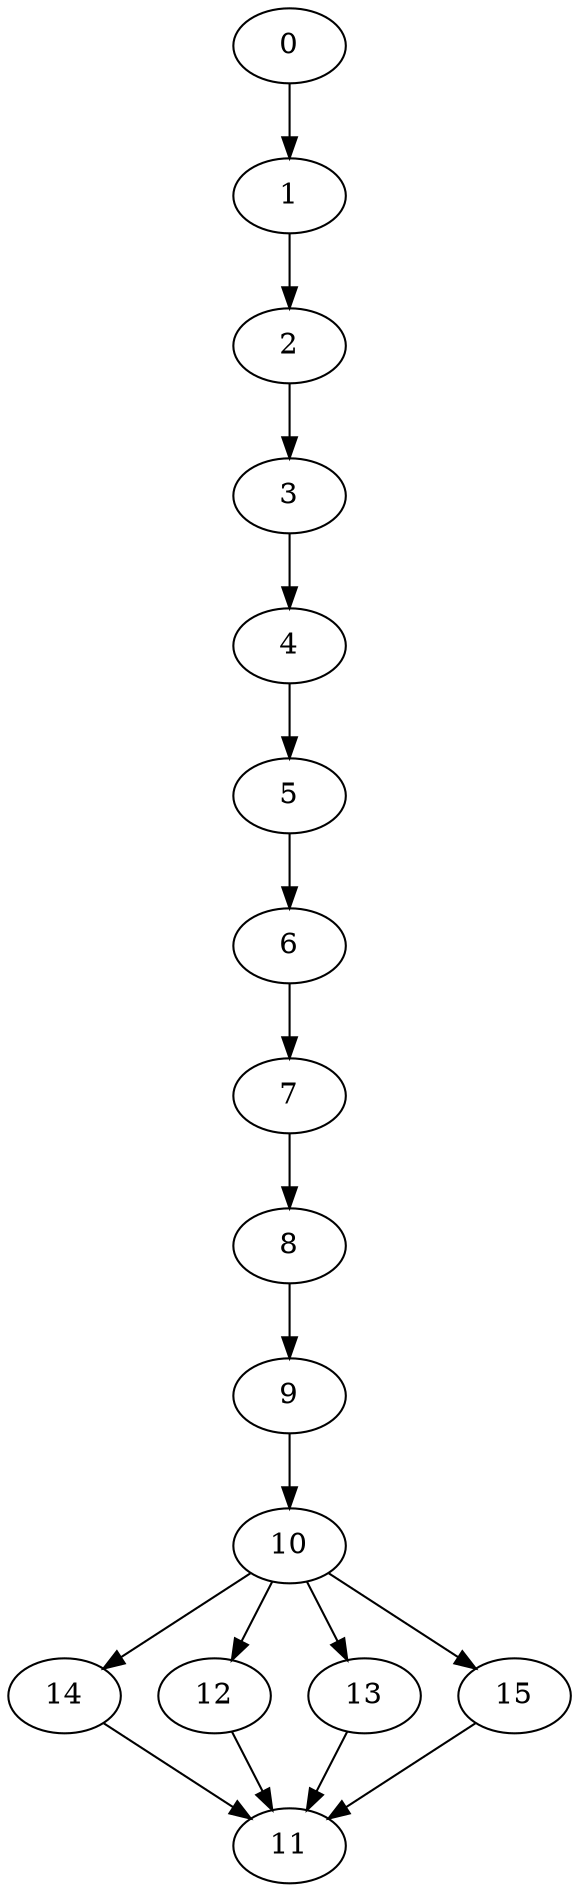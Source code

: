 digraph "SeriesParallel-MaxBf-5_Nodes_16_CCR_10.00_WeightType_Random#4" {
	graph ["Duplicate states"=0,
		GraphType=S_P,
		"Max states in OPEN"=0,
		Modes="120000ms; topo-ordered tasks, ; Pruning: task equivalence, fixed order ready list, ; F-value: ; Optimisation: best schedule length (\
SL) optimisation on equal, ",
		NumberOfTasks=16,
		"Pruned using list schedule length"=15,
		"States removed from OPEN"=0,
		TargetSystem="Homogeneous-2",
		"Time to schedule (ms)"=97,
		"Total idle time"=0,
		"Total schedule length"=93,
		"Total sequential time"=93,
		"Total states created"=30
	];
	0	["Finish time"=10,
		Processor=0,
		"Start time"=0,
		Weight=10];
	1	["Finish time"=14,
		Processor=0,
		"Start time"=10,
		Weight=4];
	0 -> 1	[Weight=47];
	2	["Finish time"=20,
		Processor=0,
		"Start time"=14,
		Weight=6];
	1 -> 2	[Weight=74];
	3	["Finish time"=23,
		Processor=0,
		"Start time"=20,
		Weight=3];
	2 -> 3	[Weight=65];
	4	["Finish time"=31,
		Processor=0,
		"Start time"=23,
		Weight=8];
	3 -> 4	[Weight=93];
	5	["Finish time"=39,
		Processor=0,
		"Start time"=31,
		Weight=8];
	4 -> 5	[Weight=56];
	6	["Finish time"=44,
		Processor=0,
		"Start time"=39,
		Weight=5];
	5 -> 6	[Weight=56];
	7	["Finish time"=52,
		Processor=0,
		"Start time"=44,
		Weight=8];
	6 -> 7	[Weight=47];
	8	["Finish time"=58,
		Processor=0,
		"Start time"=52,
		Weight=6];
	7 -> 8	[Weight=65];
	9	["Finish time"=62,
		Processor=0,
		"Start time"=58,
		Weight=4];
	8 -> 9	[Weight=28];
	10	["Finish time"=71,
		Processor=0,
		"Start time"=62,
		Weight=9];
	9 -> 10	[Weight=37];
	14	["Finish time"=80,
		Processor=0,
		"Start time"=71,
		Weight=9];
	10 -> 14	[Weight=19];
	12	["Finish time"=84,
		Processor=0,
		"Start time"=80,
		Weight=4];
	10 -> 12	[Weight=37];
	13	["Finish time"=86,
		Processor=0,
		"Start time"=84,
		Weight=2];
	10 -> 13	[Weight=93];
	15	["Finish time"=90,
		Processor=0,
		"Start time"=86,
		Weight=4];
	10 -> 15	[Weight=19];
	11	["Finish time"=93,
		Processor=0,
		"Start time"=90,
		Weight=3];
	14 -> 11	[Weight=65];
	12 -> 11	[Weight=56];
	13 -> 11	[Weight=47];
	15 -> 11	[Weight=28];
}
